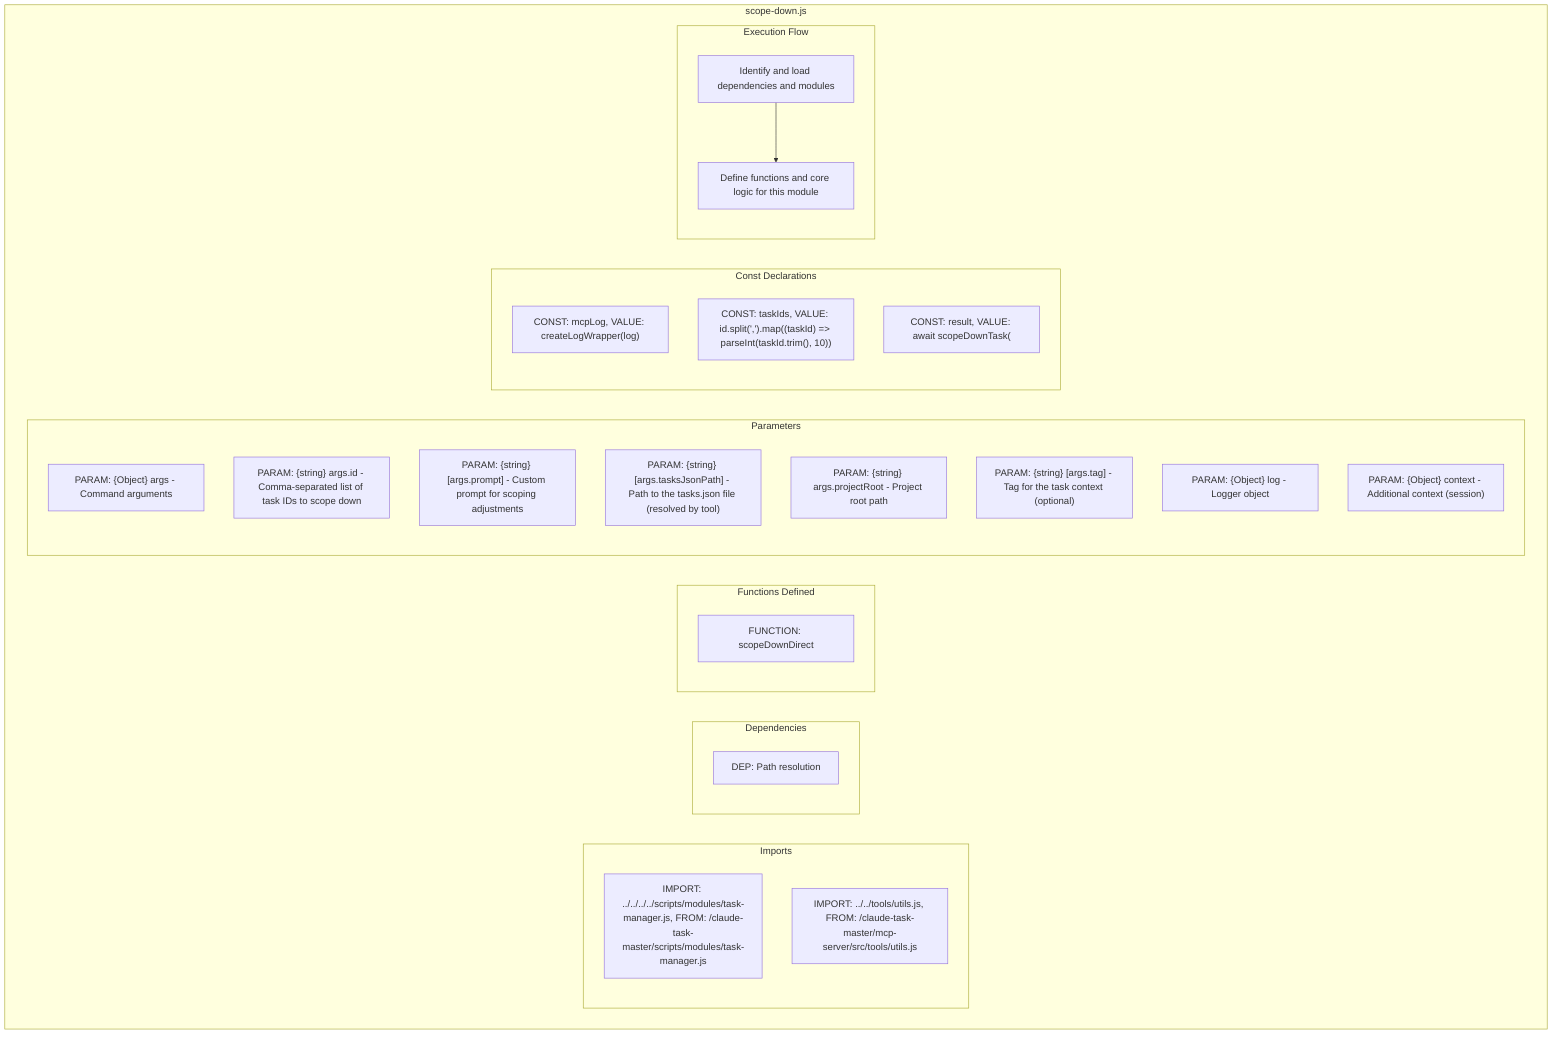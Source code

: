 flowchart TB
    subgraph Imports["Imports"]
        I1["IMPORT: ../../../../scripts/modules/task-manager.js, FROM: /claude-task-master/scripts/modules/task-manager.js"]
        I2["IMPORT: ../../tools/utils.js, FROM: /claude-task-master/mcp-server/src/tools/utils.js"]
    end
    subgraph Dependencies["Dependencies"]
        D1["DEP: Path resolution"]
    end
    subgraph FunctionsDefined["Functions Defined"]
        FU1["FUNCTION: scopeDownDirect"]
    end
    subgraph Parameters["Parameters"]
        P1["PARAM: {Object} args - Command arguments"]
        P2["PARAM: {string} args.id - Comma-separated list of task IDs to scope down"]
        P3["PARAM: {string} [args.prompt] - Custom prompt for scoping adjustments"]
        P4["PARAM: {string} [args.tasksJsonPath] - Path to the tasks.json file (resolved by tool)"]
        P5["PARAM: {string} args.projectRoot - Project root path"]
        P6["PARAM: {string} [args.tag] - Tag for the task context (optional)"]
        P7["PARAM: {Object} log - Logger object"]
        P8["PARAM: {Object} context - Additional context (session)"]
    end
    subgraph Constants["Const Declarations"]
        C1["CONST: mcpLog, VALUE: createLogWrapper(log)"]
        C2["CONST: taskIds, VALUE: id.split(',').map((taskId) => parseInt(taskId.trim(), 10))"]
        C3["CONST: result, VALUE: await scopeDownTask("]
    end
    subgraph ExecutionFlow["Execution Flow"]
        FL1["Identify and load dependencies and modules"]
        FL2["Define functions and core logic for this module"]
    end
    subgraph FileName["scope-down.js"]
        Imports
        Dependencies
        FunctionsDefined
        Parameters
        Constants
        ExecutionFlow
    end
    FL1 --> FL2